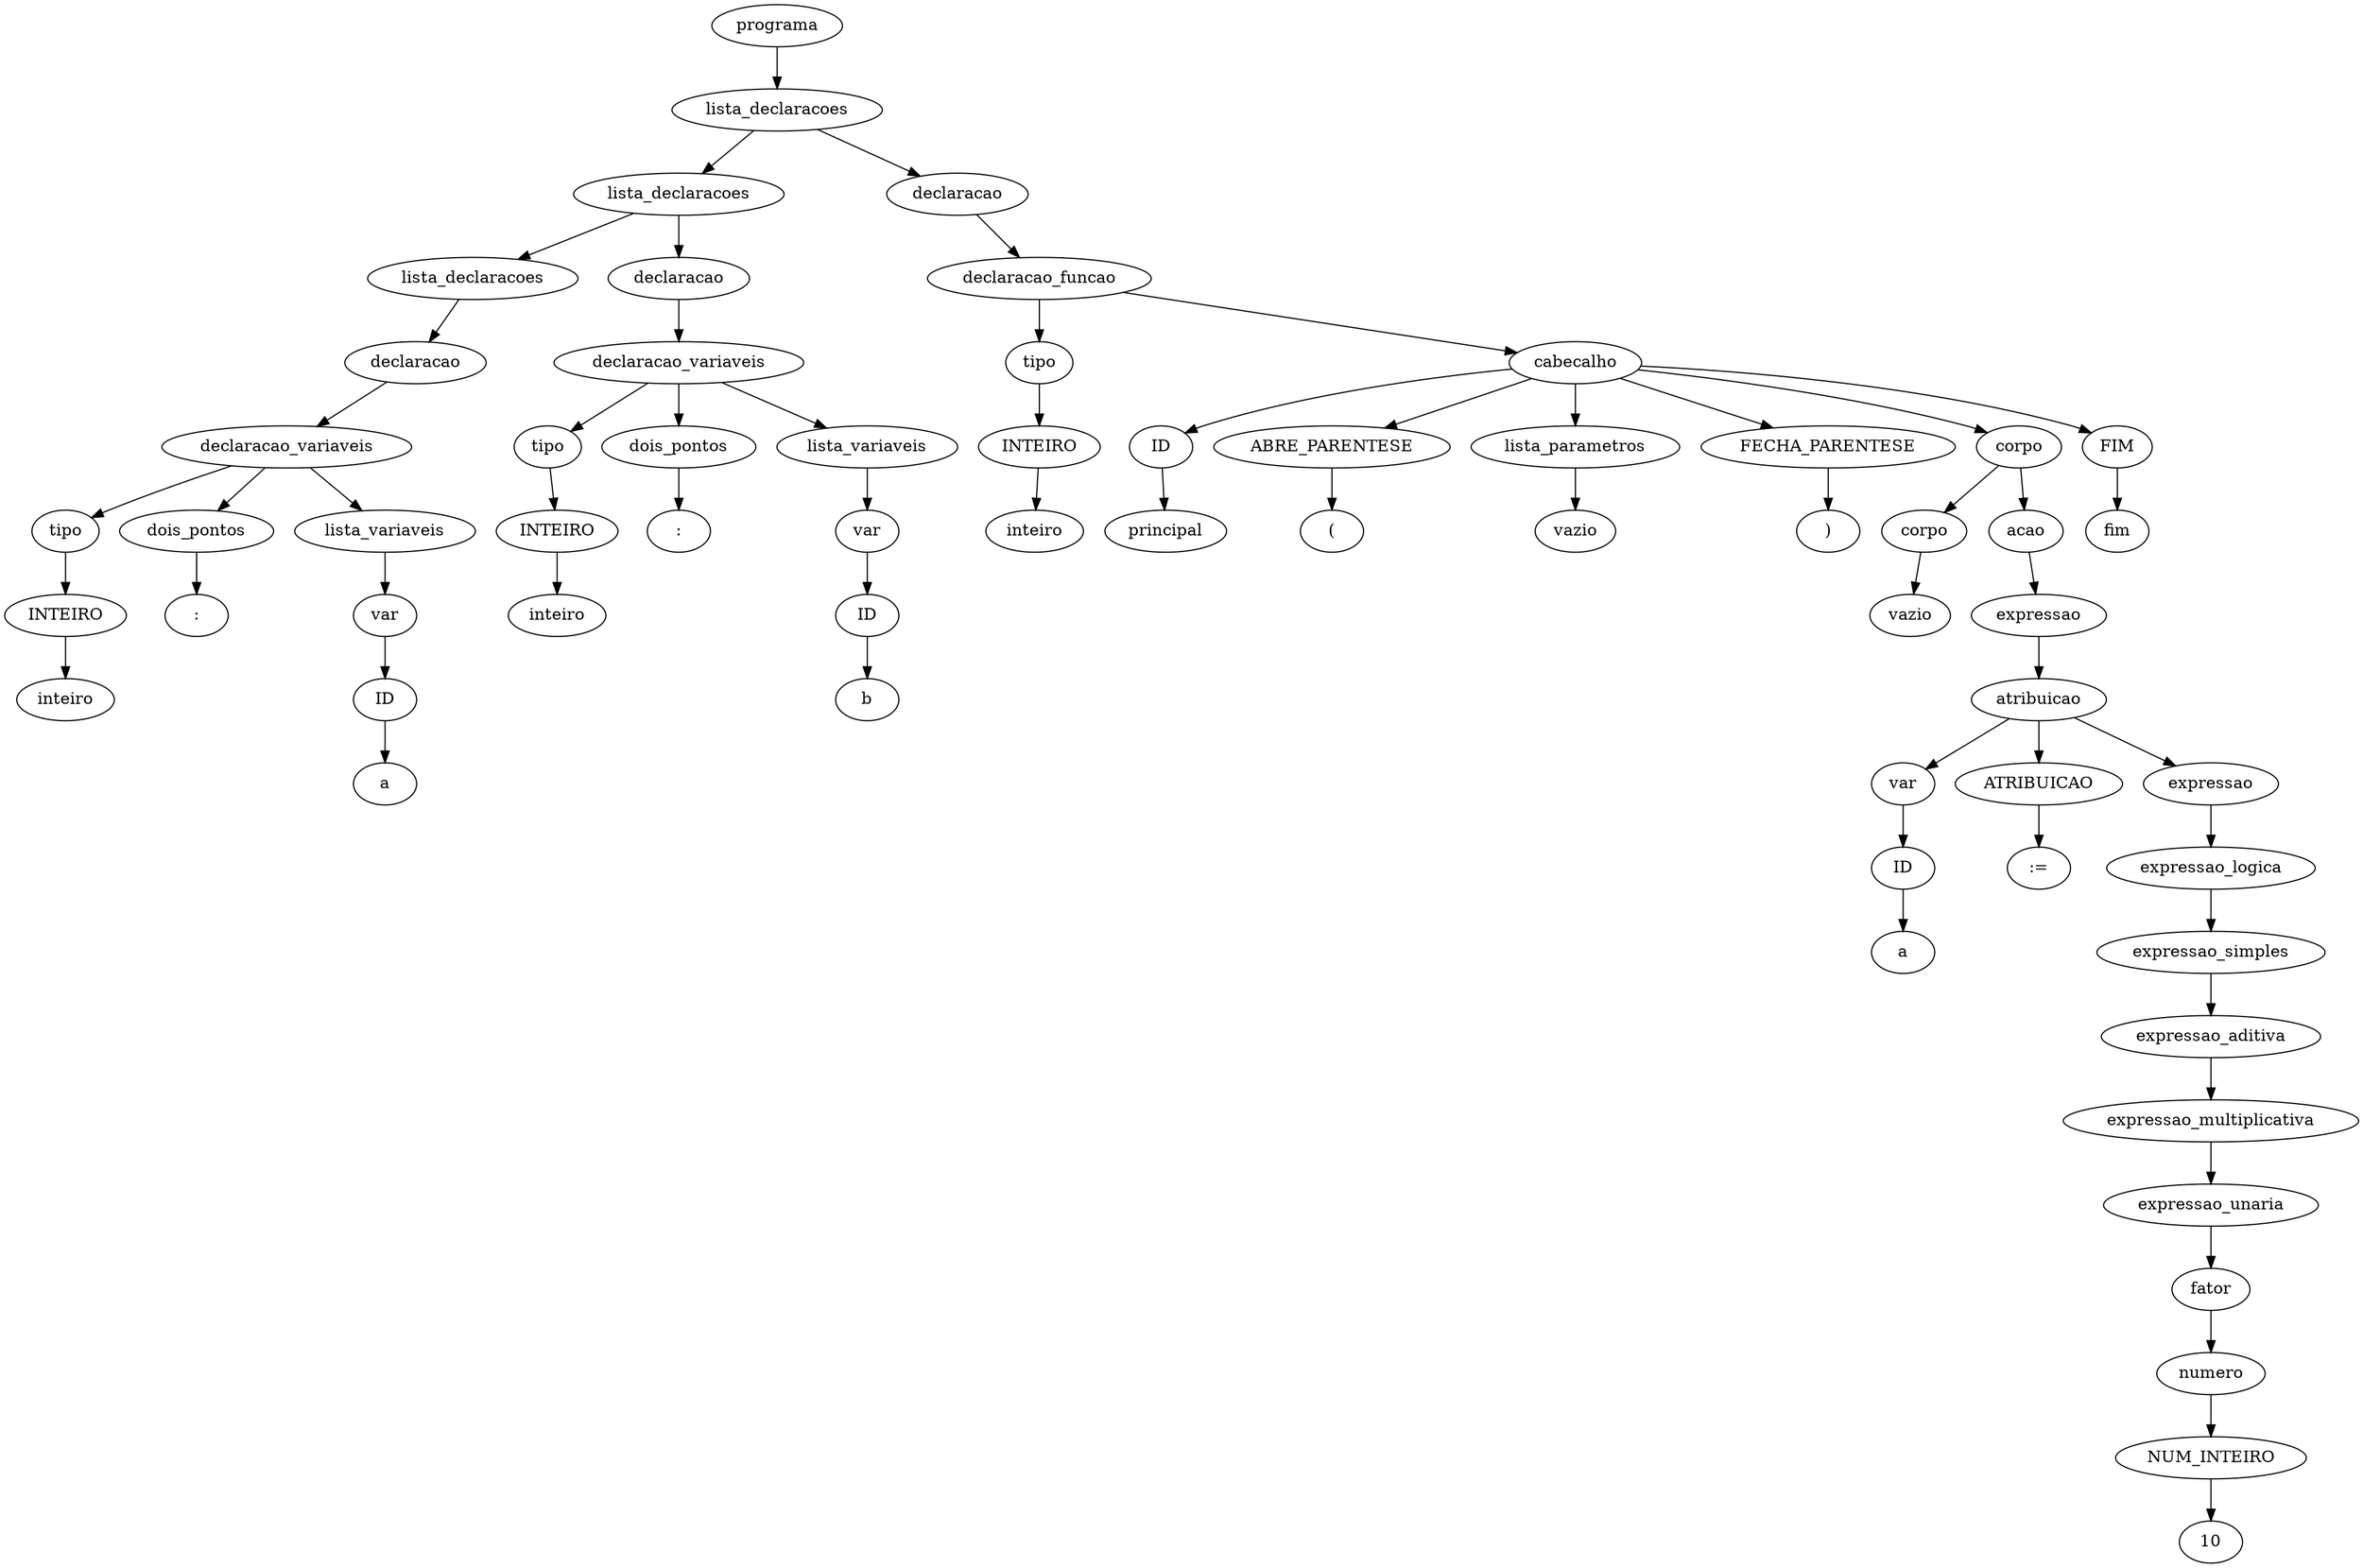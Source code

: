 digraph tree {
    "0x7fb525c77820" [label="programa"];
    "0x7fb525c779a0" [label="lista_declaracoes"];
    "0x7fb525c77970" [label="lista_declaracoes"];
    "0x7fb525c776a0" [label="lista_declaracoes"];
    "0x7fb525c774c0" [label="declaracao"];
    "0x7fb525c77280" [label="declaracao_variaveis"];
    "0x7fb525c77550" [label="tipo"];
    "0x7fb525c773a0" [label="INTEIRO"];
    "0x7fb525c77370" [label="inteiro"];
    "0x7fb525c77610" [label="dois_pontos"];
    "0x7fb525c77640" [label=":"];
    "0x7fb525c77670" [label="lista_variaveis"];
    "0x7fb525c77130" [label="var"];
    "0x7fb525c776d0" [label="ID"];
    "0x7fb525c777c0" [label="a"];
    "0x7fb525c77850" [label="declaracao"];
    "0x7fb525c77910" [label="declaracao_variaveis"];
    "0x7fb525c77880" [label="tipo"];
    "0x7fb525c778b0" [label="INTEIRO"];
    "0x7fb525c778e0" [label="inteiro"];
    "0x7fb525c779d0" [label="dois_pontos"];
    "0x7fb525c77af0" [label=":"];
    "0x7fb525c77940" [label="lista_variaveis"];
    "0x7fb525c77790" [label="var"];
    "0x7fb525c77430" [label="ID"];
    "0x7fb525c77a30" [label="b"];
    "0x7fb525c77ac0" [label="declaracao"];
    "0x7fb525c777f0" [label="declaracao_funcao"];
    "0x7fb525c77730" [label="tipo"];
    "0x7fb525c772e0" [label="INTEIRO"];
    "0x7fb525c77b20" [label="inteiro"];
    "0x7fb525c77c40" [label="cabecalho"];
    "0x7fb525c77d90" [label="ID"];
    "0x7fb525c77e80" [label="principal"];
    "0x7fb525c77e20" [label="ABRE_PARENTESE"];
    "0x7fb525c192e0" [label="("];
    "0x7fb525c77ca0" [label="lista_parametros"];
    "0x7fb525c77a00" [label="vazio"];
    "0x7fb525c19310" [label="FECHA_PARENTESE"];
    "0x7fb525c19340" [label=")"];
    "0x7fb525c19250" [label="corpo"];
    "0x7fb525c77dc0" [label="corpo"];
    "0x7fb525c77b50" [label="vazio"];
    "0x7fb525c77e50" [label="acao"];
    "0x7fb525c77df0" [label="expressao"];
    "0x7fb525c19100" [label="atribuicao"];
    "0x7fb525c77cd0" [label="var"];
    "0x7fb525c77d30" [label="ID"];
    "0x7fb525c77eb0" [label="a"];
    "0x7fb525c19190" [label="ATRIBUICAO"];
    "0x7fb525c19220" [label=":="];
    "0x7fb525c190d0" [label="expressao"];
    "0x7fb525c190a0" [label="expressao_logica"];
    "0x7fb525c77fa0" [label="expressao_simples"];
    "0x7fb525c77f40" [label="expressao_aditiva"];
    "0x7fb525c19070" [label="expressao_multiplicativa"];
    "0x7fb525c77ee0" [label="expressao_unaria"];
    "0x7fb525c77f10" [label="fator"];
    "0x7fb525c77d60" [label="numero"];
    "0x7fb525c77d00" [label="NUM_INTEIRO"];
    "0x7fb525c19040" [label="10"];
    "0x7fb525c19370" [label="FIM"];
    "0x7fb525c193a0" [label="fim"];
    "0x7fb525c77820" -> "0x7fb525c779a0";
    "0x7fb525c779a0" -> "0x7fb525c77970";
    "0x7fb525c779a0" -> "0x7fb525c77ac0";
    "0x7fb525c77970" -> "0x7fb525c776a0";
    "0x7fb525c77970" -> "0x7fb525c77850";
    "0x7fb525c776a0" -> "0x7fb525c774c0";
    "0x7fb525c774c0" -> "0x7fb525c77280";
    "0x7fb525c77280" -> "0x7fb525c77550";
    "0x7fb525c77280" -> "0x7fb525c77610";
    "0x7fb525c77280" -> "0x7fb525c77670";
    "0x7fb525c77550" -> "0x7fb525c773a0";
    "0x7fb525c773a0" -> "0x7fb525c77370";
    "0x7fb525c77610" -> "0x7fb525c77640";
    "0x7fb525c77670" -> "0x7fb525c77130";
    "0x7fb525c77130" -> "0x7fb525c776d0";
    "0x7fb525c776d0" -> "0x7fb525c777c0";
    "0x7fb525c77850" -> "0x7fb525c77910";
    "0x7fb525c77910" -> "0x7fb525c77880";
    "0x7fb525c77910" -> "0x7fb525c779d0";
    "0x7fb525c77910" -> "0x7fb525c77940";
    "0x7fb525c77880" -> "0x7fb525c778b0";
    "0x7fb525c778b0" -> "0x7fb525c778e0";
    "0x7fb525c779d0" -> "0x7fb525c77af0";
    "0x7fb525c77940" -> "0x7fb525c77790";
    "0x7fb525c77790" -> "0x7fb525c77430";
    "0x7fb525c77430" -> "0x7fb525c77a30";
    "0x7fb525c77ac0" -> "0x7fb525c777f0";
    "0x7fb525c777f0" -> "0x7fb525c77730";
    "0x7fb525c777f0" -> "0x7fb525c77c40";
    "0x7fb525c77730" -> "0x7fb525c772e0";
    "0x7fb525c772e0" -> "0x7fb525c77b20";
    "0x7fb525c77c40" -> "0x7fb525c77d90";
    "0x7fb525c77c40" -> "0x7fb525c77e20";
    "0x7fb525c77c40" -> "0x7fb525c77ca0";
    "0x7fb525c77c40" -> "0x7fb525c19310";
    "0x7fb525c77c40" -> "0x7fb525c19250";
    "0x7fb525c77c40" -> "0x7fb525c19370";
    "0x7fb525c77d90" -> "0x7fb525c77e80";
    "0x7fb525c77e20" -> "0x7fb525c192e0";
    "0x7fb525c77ca0" -> "0x7fb525c77a00";
    "0x7fb525c19310" -> "0x7fb525c19340";
    "0x7fb525c19250" -> "0x7fb525c77dc0";
    "0x7fb525c19250" -> "0x7fb525c77e50";
    "0x7fb525c77dc0" -> "0x7fb525c77b50";
    "0x7fb525c77e50" -> "0x7fb525c77df0";
    "0x7fb525c77df0" -> "0x7fb525c19100";
    "0x7fb525c19100" -> "0x7fb525c77cd0";
    "0x7fb525c19100" -> "0x7fb525c19190";
    "0x7fb525c19100" -> "0x7fb525c190d0";
    "0x7fb525c77cd0" -> "0x7fb525c77d30";
    "0x7fb525c77d30" -> "0x7fb525c77eb0";
    "0x7fb525c19190" -> "0x7fb525c19220";
    "0x7fb525c190d0" -> "0x7fb525c190a0";
    "0x7fb525c190a0" -> "0x7fb525c77fa0";
    "0x7fb525c77fa0" -> "0x7fb525c77f40";
    "0x7fb525c77f40" -> "0x7fb525c19070";
    "0x7fb525c19070" -> "0x7fb525c77ee0";
    "0x7fb525c77ee0" -> "0x7fb525c77f10";
    "0x7fb525c77f10" -> "0x7fb525c77d60";
    "0x7fb525c77d60" -> "0x7fb525c77d00";
    "0x7fb525c77d00" -> "0x7fb525c19040";
    "0x7fb525c19370" -> "0x7fb525c193a0";
}
